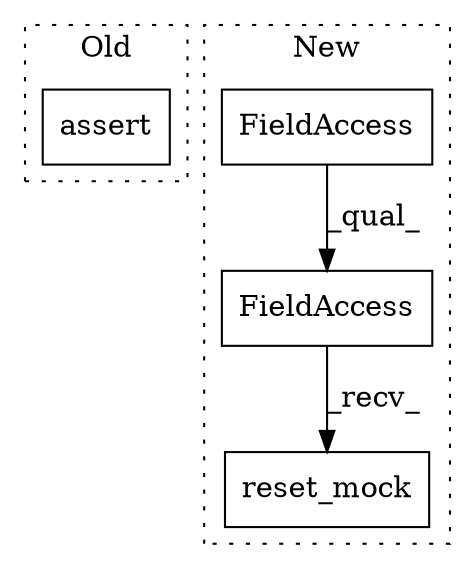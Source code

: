 digraph G {
subgraph cluster0 {
1 [label="assert" a="32" s="44931,45065" l="17,1" shape="box"];
label = "Old";
style="dotted";
}
subgraph cluster1 {
2 [label="reset_mock" a="32" s="45131" l="12" shape="box"];
3 [label="FieldAccess" a="22" s="45099" l="31" shape="box"];
4 [label="FieldAccess" a="22" s="45099" l="17" shape="box"];
label = "New";
style="dotted";
}
3 -> 2 [label="_recv_"];
4 -> 3 [label="_qual_"];
}